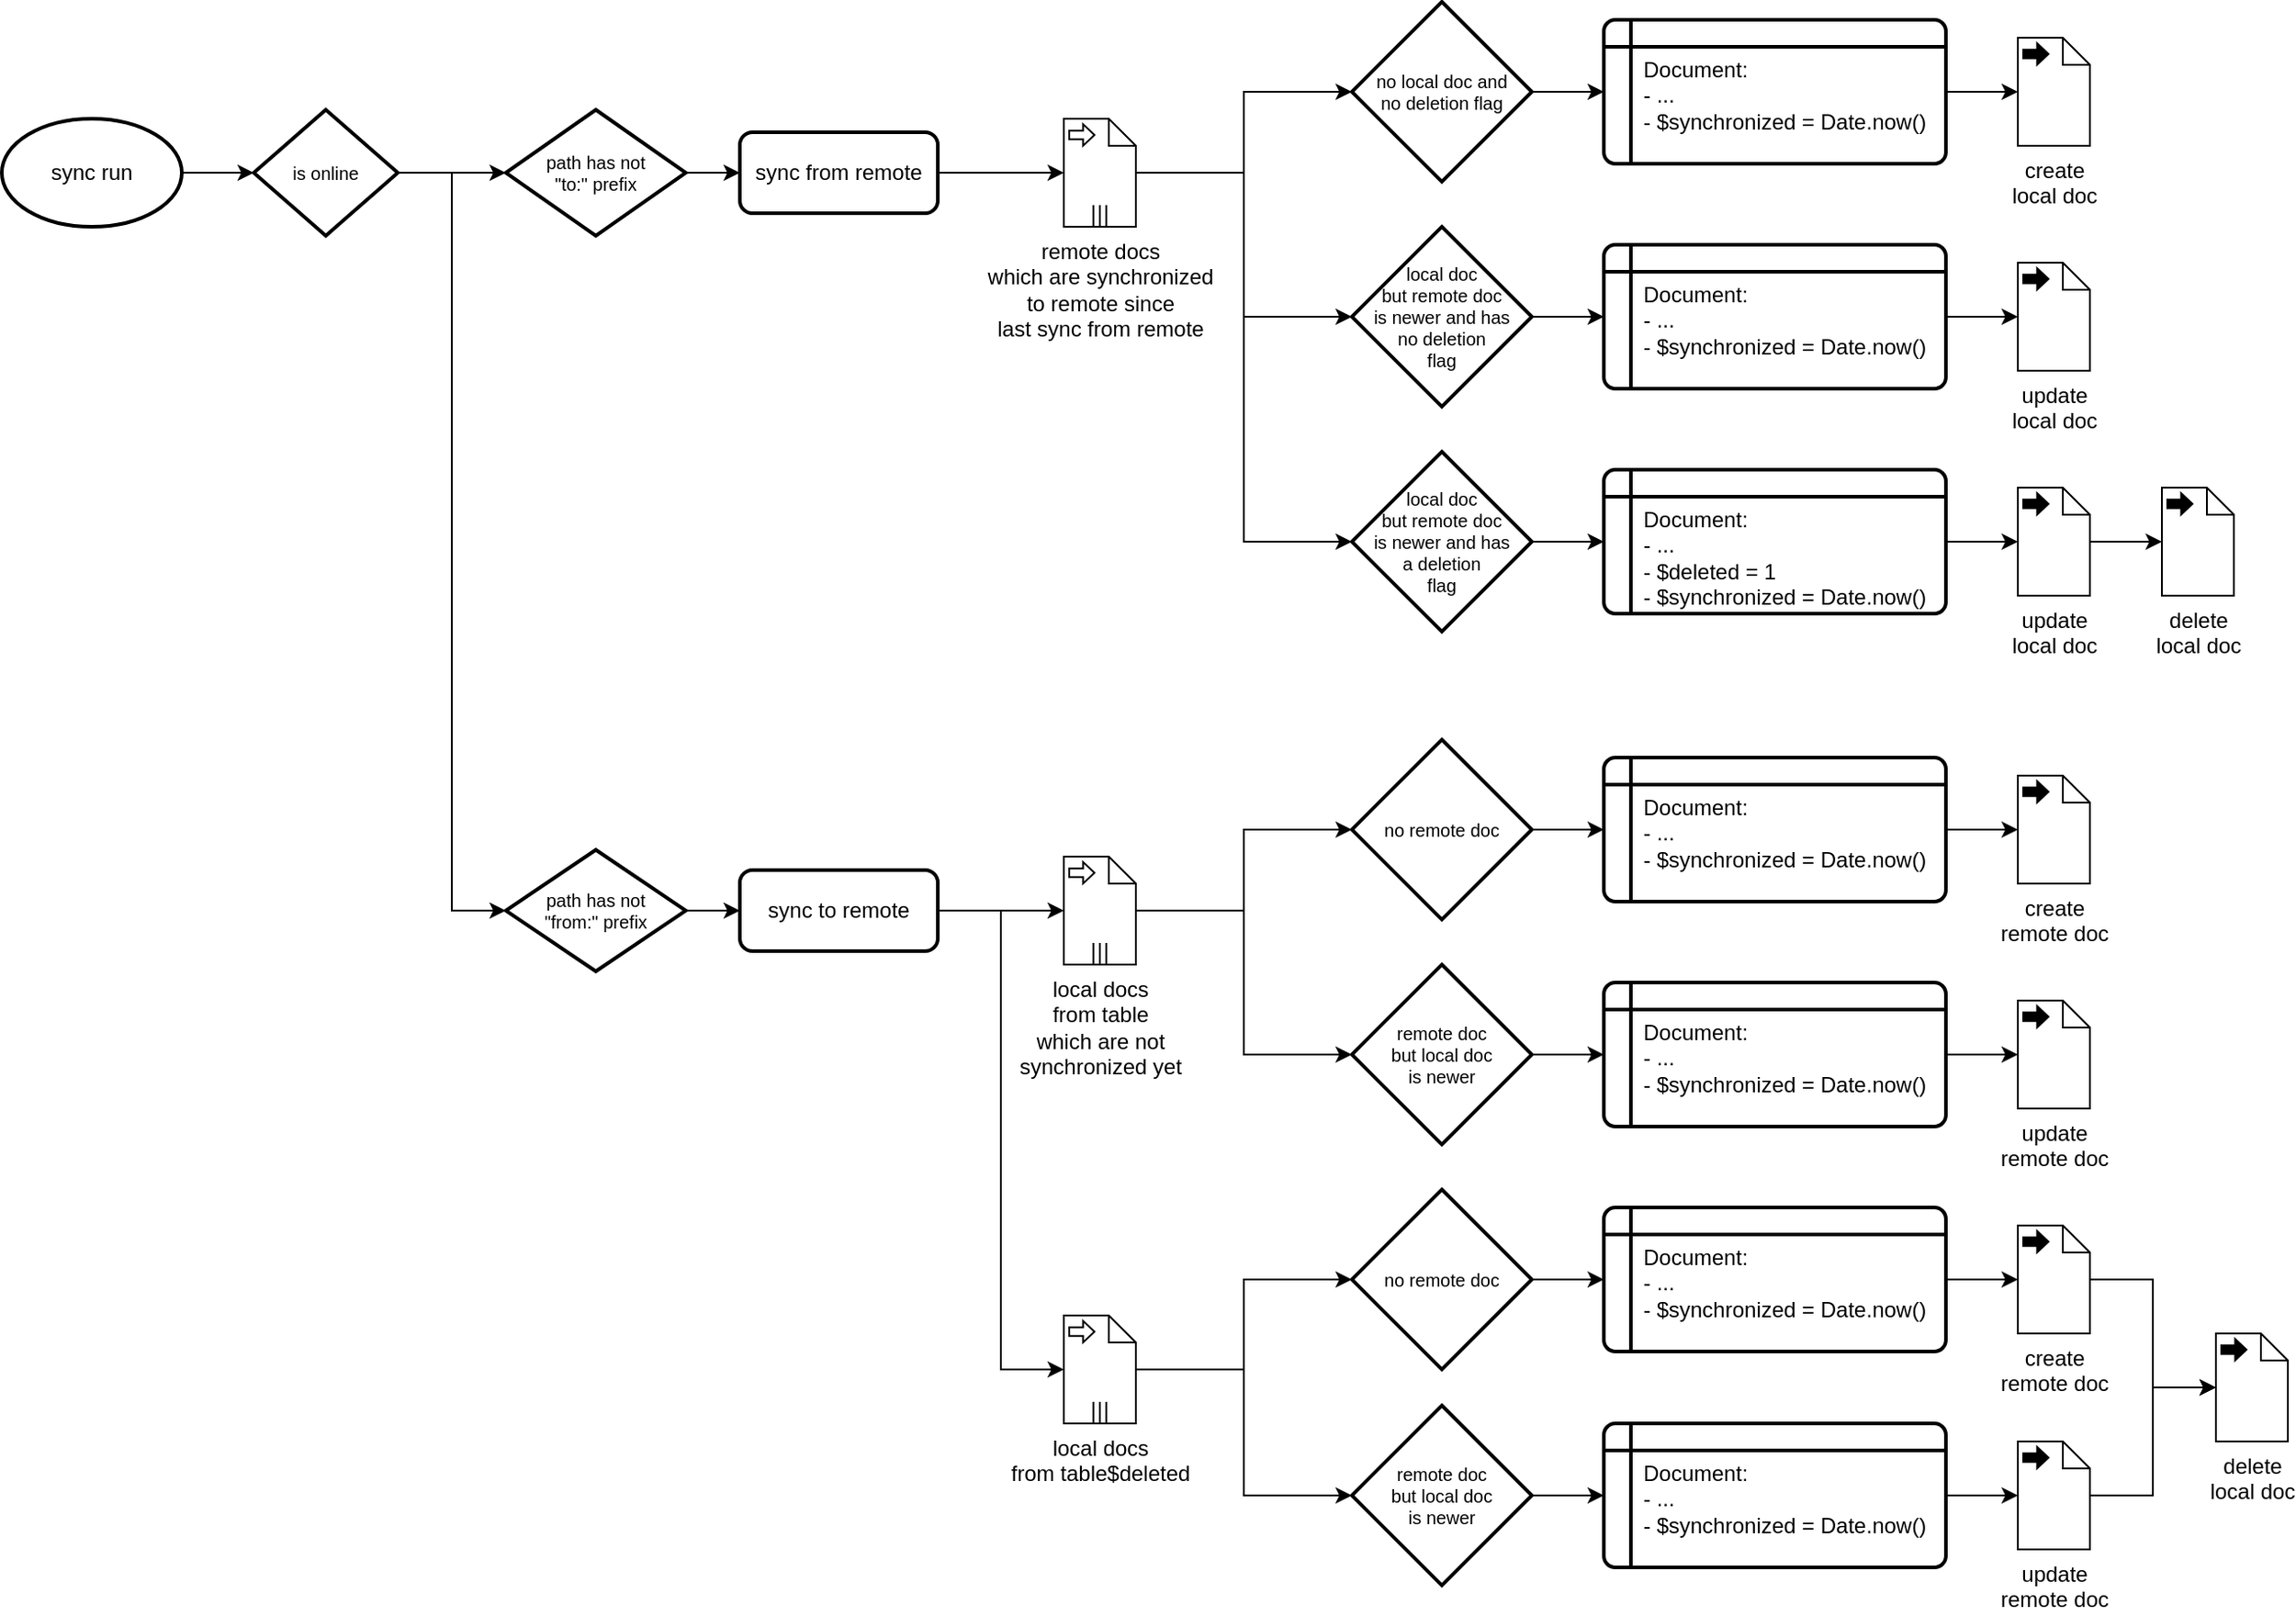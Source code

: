 <mxfile version="23.1.1" type="device">
  <diagram id="C5RBs43oDa-KdzZeNtuy" name="Page-1">
    <mxGraphModel dx="1294" dy="751" grid="1" gridSize="10" guides="1" tooltips="1" connect="1" arrows="1" fold="1" page="1" pageScale="1" pageWidth="827" pageHeight="1169" math="0" shadow="0">
      <root>
        <mxCell id="WIyWlLk6GJQsqaUBKTNV-0" />
        <mxCell id="WIyWlLk6GJQsqaUBKTNV-1" parent="WIyWlLk6GJQsqaUBKTNV-0" />
        <mxCell id="bWgWXcPsf9m89apia9PI-1" value="sync run" style="strokeWidth=2;html=1;shape=mxgraph.flowchart.start_1;whiteSpace=wrap;" vertex="1" parent="WIyWlLk6GJQsqaUBKTNV-1">
          <mxGeometry x="20" y="75" width="100" height="60" as="geometry" />
        </mxCell>
        <mxCell id="bWgWXcPsf9m89apia9PI-2" value="is online" style="strokeWidth=2;html=1;shape=mxgraph.flowchart.decision;whiteSpace=wrap;fontSize=10;" vertex="1" parent="WIyWlLk6GJQsqaUBKTNV-1">
          <mxGeometry x="160" y="70" width="80" height="70" as="geometry" />
        </mxCell>
        <mxCell id="bWgWXcPsf9m89apia9PI-18" style="edgeStyle=orthogonalEdgeStyle;rounded=0;orthogonalLoop=1;jettySize=auto;html=1;exitX=1;exitY=0.5;exitDx=0;exitDy=0;exitPerimeter=0;entryX=0;entryY=0.5;entryDx=0;entryDy=0;" edge="1" parent="WIyWlLk6GJQsqaUBKTNV-1" source="bWgWXcPsf9m89apia9PI-7" target="bWgWXcPsf9m89apia9PI-13">
          <mxGeometry relative="1" as="geometry" />
        </mxCell>
        <mxCell id="bWgWXcPsf9m89apia9PI-7" value="path has not&lt;br&gt;&quot;to:&quot; prefix" style="strokeWidth=2;html=1;shape=mxgraph.flowchart.decision;whiteSpace=wrap;fontSize=10;" vertex="1" parent="WIyWlLk6GJQsqaUBKTNV-1">
          <mxGeometry x="300" y="70" width="100" height="70" as="geometry" />
        </mxCell>
        <mxCell id="2h3q5sDtVweo8cAcQsdt-12" value="create&lt;br&gt;local doc" style="shape=mxgraph.bpmn.data;labelPosition=center;verticalLabelPosition=bottom;align=center;verticalAlign=top;size=15;html=1;bpmnTransferType=output;" parent="WIyWlLk6GJQsqaUBKTNV-1" vertex="1">
          <mxGeometry x="1140" y="30" width="40" height="60" as="geometry" />
        </mxCell>
        <mxCell id="bWgWXcPsf9m89apia9PI-116" style="edgeStyle=orthogonalEdgeStyle;rounded=0;orthogonalLoop=1;jettySize=auto;html=1;" edge="1" parent="WIyWlLk6GJQsqaUBKTNV-1" source="bWgWXcPsf9m89apia9PI-9" target="bWgWXcPsf9m89apia9PI-94">
          <mxGeometry relative="1" as="geometry" />
        </mxCell>
        <mxCell id="bWgWXcPsf9m89apia9PI-9" value="path has not&lt;br&gt;&quot;from:&quot; prefix" style="strokeWidth=2;html=1;shape=mxgraph.flowchart.decision;whiteSpace=wrap;fontSize=10;" vertex="1" parent="WIyWlLk6GJQsqaUBKTNV-1">
          <mxGeometry x="300" y="481.25" width="100" height="67.5" as="geometry" />
        </mxCell>
        <mxCell id="bWgWXcPsf9m89apia9PI-10" style="edgeStyle=orthogonalEdgeStyle;rounded=0;orthogonalLoop=1;jettySize=auto;html=1;exitX=1;exitY=0.5;exitDx=0;exitDy=0;exitPerimeter=0;entryX=0;entryY=0.5;entryDx=0;entryDy=0;entryPerimeter=0;" edge="1" parent="WIyWlLk6GJQsqaUBKTNV-1" source="bWgWXcPsf9m89apia9PI-2" target="bWgWXcPsf9m89apia9PI-7">
          <mxGeometry relative="1" as="geometry" />
        </mxCell>
        <mxCell id="bWgWXcPsf9m89apia9PI-11" style="edgeStyle=orthogonalEdgeStyle;rounded=0;orthogonalLoop=1;jettySize=auto;html=1;exitX=1;exitY=0.5;exitDx=0;exitDy=0;exitPerimeter=0;entryX=0;entryY=0.5;entryDx=0;entryDy=0;entryPerimeter=0;" edge="1" parent="WIyWlLk6GJQsqaUBKTNV-1" source="bWgWXcPsf9m89apia9PI-2" target="bWgWXcPsf9m89apia9PI-9">
          <mxGeometry relative="1" as="geometry" />
        </mxCell>
        <mxCell id="bWgWXcPsf9m89apia9PI-13" value="sync from remote" style="rounded=1;whiteSpace=wrap;html=1;absoluteArcSize=1;arcSize=14;strokeWidth=2;" vertex="1" parent="WIyWlLk6GJQsqaUBKTNV-1">
          <mxGeometry x="430" y="82.5" width="110" height="45" as="geometry" />
        </mxCell>
        <mxCell id="2h3q5sDtVweo8cAcQsdt-5" value="Document:&lt;br&gt;- ...&lt;br&gt;- $synchronized = Date.now()" style="shape=internalStorage;whiteSpace=wrap;html=1;dx=15;dy=15;rounded=1;arcSize=8;strokeWidth=2;spacing=0;verticalAlign=top;spacingTop=16;align=left;spacingLeft=22;" parent="WIyWlLk6GJQsqaUBKTNV-1" vertex="1">
          <mxGeometry x="910" y="20" width="190" height="80" as="geometry" />
        </mxCell>
        <mxCell id="bWgWXcPsf9m89apia9PI-65" style="edgeStyle=orthogonalEdgeStyle;rounded=0;orthogonalLoop=1;jettySize=auto;html=1;exitX=1;exitY=0.5;exitDx=0;exitDy=0;exitPerimeter=0;entryX=0;entryY=0.5;entryDx=0;entryDy=0;" edge="1" parent="WIyWlLk6GJQsqaUBKTNV-1" source="bWgWXcPsf9m89apia9PI-34" target="2h3q5sDtVweo8cAcQsdt-5">
          <mxGeometry relative="1" as="geometry" />
        </mxCell>
        <mxCell id="bWgWXcPsf9m89apia9PI-34" value="no local doc and&lt;br&gt;no deletion flag" style="strokeWidth=2;html=1;shape=mxgraph.flowchart.decision;whiteSpace=wrap;fontSize=10;" vertex="1" parent="WIyWlLk6GJQsqaUBKTNV-1">
          <mxGeometry x="770" y="10" width="100" height="100" as="geometry" />
        </mxCell>
        <mxCell id="bWgWXcPsf9m89apia9PI-125" style="edgeStyle=orthogonalEdgeStyle;rounded=0;orthogonalLoop=1;jettySize=auto;html=1;" edge="1" parent="WIyWlLk6GJQsqaUBKTNV-1" source="bWgWXcPsf9m89apia9PI-41" target="bWgWXcPsf9m89apia9PI-34">
          <mxGeometry relative="1" as="geometry" />
        </mxCell>
        <mxCell id="bWgWXcPsf9m89apia9PI-126" style="edgeStyle=orthogonalEdgeStyle;rounded=0;orthogonalLoop=1;jettySize=auto;html=1;" edge="1" parent="WIyWlLk6GJQsqaUBKTNV-1" source="bWgWXcPsf9m89apia9PI-41" target="bWgWXcPsf9m89apia9PI-53">
          <mxGeometry relative="1" as="geometry" />
        </mxCell>
        <mxCell id="bWgWXcPsf9m89apia9PI-41" value="remote docs&lt;br&gt;which are synchronized&lt;br&gt;to remote since&lt;br&gt;last sync from remote" style="shape=mxgraph.bpmn.data;labelPosition=center;verticalLabelPosition=bottom;align=center;verticalAlign=top;size=15;html=1;bpmnTransferType=input;isCollection=1;" vertex="1" parent="WIyWlLk6GJQsqaUBKTNV-1">
          <mxGeometry x="610" y="75" width="40" height="60" as="geometry" />
        </mxCell>
        <mxCell id="bWgWXcPsf9m89apia9PI-42" style="edgeStyle=orthogonalEdgeStyle;rounded=0;orthogonalLoop=1;jettySize=auto;html=1;exitX=1;exitY=0.5;exitDx=0;exitDy=0;entryX=0;entryY=0.5;entryDx=0;entryDy=0;entryPerimeter=0;" edge="1" parent="WIyWlLk6GJQsqaUBKTNV-1" source="bWgWXcPsf9m89apia9PI-13" target="bWgWXcPsf9m89apia9PI-41">
          <mxGeometry relative="1" as="geometry" />
        </mxCell>
        <mxCell id="bWgWXcPsf9m89apia9PI-68" style="edgeStyle=orthogonalEdgeStyle;rounded=0;orthogonalLoop=1;jettySize=auto;html=1;exitX=1;exitY=0.5;exitDx=0;exitDy=0;exitPerimeter=0;entryX=0;entryY=0.5;entryDx=0;entryDy=0;" edge="1" parent="WIyWlLk6GJQsqaUBKTNV-1" source="bWgWXcPsf9m89apia9PI-53" target="bWgWXcPsf9m89apia9PI-67">
          <mxGeometry relative="1" as="geometry" />
        </mxCell>
        <mxCell id="bWgWXcPsf9m89apia9PI-53" value="local doc&lt;br&gt;but remote&amp;nbsp;doc&lt;br&gt;is newer&amp;nbsp;and has&lt;br&gt;no deletion&lt;br style=&quot;font-size: 10px;&quot;&gt;flag" style="strokeWidth=2;html=1;shape=mxgraph.flowchart.decision;whiteSpace=wrap;fontSize=10;" vertex="1" parent="WIyWlLk6GJQsqaUBKTNV-1">
          <mxGeometry x="770" y="135" width="100" height="100" as="geometry" />
        </mxCell>
        <mxCell id="bWgWXcPsf9m89apia9PI-54" value="update&lt;br&gt;local doc" style="shape=mxgraph.bpmn.data;labelPosition=center;verticalLabelPosition=bottom;align=center;verticalAlign=top;size=15;html=1;bpmnTransferType=output;" vertex="1" parent="WIyWlLk6GJQsqaUBKTNV-1">
          <mxGeometry x="1140" y="155" width="40" height="60" as="geometry" />
        </mxCell>
        <mxCell id="bWgWXcPsf9m89apia9PI-72" style="edgeStyle=orthogonalEdgeStyle;rounded=0;orthogonalLoop=1;jettySize=auto;html=1;exitX=1;exitY=0.5;exitDx=0;exitDy=0;exitPerimeter=0;entryX=0;entryY=0.5;entryDx=0;entryDy=0;" edge="1" parent="WIyWlLk6GJQsqaUBKTNV-1" source="bWgWXcPsf9m89apia9PI-59" target="bWgWXcPsf9m89apia9PI-71">
          <mxGeometry relative="1" as="geometry" />
        </mxCell>
        <mxCell id="bWgWXcPsf9m89apia9PI-59" value="local doc&lt;br&gt;but remote&amp;nbsp;doc&lt;br&gt;is newer&amp;nbsp;and has&lt;br&gt;a deletion&lt;br style=&quot;font-size: 10px;&quot;&gt;flag" style="strokeWidth=2;html=1;shape=mxgraph.flowchart.decision;whiteSpace=wrap;fontSize=10;" vertex="1" parent="WIyWlLk6GJQsqaUBKTNV-1">
          <mxGeometry x="770" y="260" width="100" height="100" as="geometry" />
        </mxCell>
        <mxCell id="bWgWXcPsf9m89apia9PI-66" style="edgeStyle=orthogonalEdgeStyle;rounded=0;orthogonalLoop=1;jettySize=auto;html=1;exitX=1;exitY=0.5;exitDx=0;exitDy=0;entryX=0;entryY=0.5;entryDx=0;entryDy=0;entryPerimeter=0;" edge="1" parent="WIyWlLk6GJQsqaUBKTNV-1" source="2h3q5sDtVweo8cAcQsdt-5" target="2h3q5sDtVweo8cAcQsdt-12">
          <mxGeometry relative="1" as="geometry" />
        </mxCell>
        <mxCell id="bWgWXcPsf9m89apia9PI-67" value="Document:&lt;br&gt;- ...&lt;br&gt;- $synchronized = Date.now()" style="shape=internalStorage;whiteSpace=wrap;html=1;dx=15;dy=15;rounded=1;arcSize=8;strokeWidth=2;spacing=0;verticalAlign=top;spacingTop=16;align=left;spacingLeft=22;" vertex="1" parent="WIyWlLk6GJQsqaUBKTNV-1">
          <mxGeometry x="910" y="145" width="190" height="80" as="geometry" />
        </mxCell>
        <mxCell id="bWgWXcPsf9m89apia9PI-69" style="edgeStyle=orthogonalEdgeStyle;rounded=0;orthogonalLoop=1;jettySize=auto;html=1;exitX=1;exitY=0.5;exitDx=0;exitDy=0;entryX=0;entryY=0.5;entryDx=0;entryDy=0;entryPerimeter=0;" edge="1" parent="WIyWlLk6GJQsqaUBKTNV-1" source="bWgWXcPsf9m89apia9PI-67" target="bWgWXcPsf9m89apia9PI-54">
          <mxGeometry relative="1" as="geometry" />
        </mxCell>
        <mxCell id="bWgWXcPsf9m89apia9PI-71" value="Document:&lt;br&gt;- ...&lt;br&gt;- $deleted = 1&lt;br&gt;- $synchronized = Date.now()" style="shape=internalStorage;whiteSpace=wrap;html=1;dx=15;dy=15;rounded=1;arcSize=8;strokeWidth=2;spacing=0;verticalAlign=top;spacingTop=16;align=left;spacingLeft=22;" vertex="1" parent="WIyWlLk6GJQsqaUBKTNV-1">
          <mxGeometry x="910" y="270" width="190" height="80" as="geometry" />
        </mxCell>
        <mxCell id="bWgWXcPsf9m89apia9PI-131" style="edgeStyle=orthogonalEdgeStyle;rounded=0;orthogonalLoop=1;jettySize=auto;html=1;" edge="1" parent="WIyWlLk6GJQsqaUBKTNV-1" source="bWgWXcPsf9m89apia9PI-73" target="bWgWXcPsf9m89apia9PI-74">
          <mxGeometry relative="1" as="geometry" />
        </mxCell>
        <mxCell id="bWgWXcPsf9m89apia9PI-73" value="update&lt;br&gt;local doc" style="shape=mxgraph.bpmn.data;labelPosition=center;verticalLabelPosition=bottom;align=center;verticalAlign=top;size=15;html=1;bpmnTransferType=output;" vertex="1" parent="WIyWlLk6GJQsqaUBKTNV-1">
          <mxGeometry x="1140" y="280" width="40" height="60" as="geometry" />
        </mxCell>
        <mxCell id="bWgWXcPsf9m89apia9PI-74" value="delete&lt;br&gt;local doc" style="shape=mxgraph.bpmn.data;labelPosition=center;verticalLabelPosition=bottom;align=center;verticalAlign=top;size=15;html=1;bpmnTransferType=output;" vertex="1" parent="WIyWlLk6GJQsqaUBKTNV-1">
          <mxGeometry x="1220" y="280" width="40" height="60" as="geometry" />
        </mxCell>
        <mxCell id="bWgWXcPsf9m89apia9PI-85" style="edgeStyle=orthogonalEdgeStyle;rounded=0;orthogonalLoop=1;jettySize=auto;html=1;exitX=1;exitY=0.5;exitDx=0;exitDy=0;entryX=0;entryY=0.5;entryDx=0;entryDy=0;entryPerimeter=0;" edge="1" parent="WIyWlLk6GJQsqaUBKTNV-1" source="bWgWXcPsf9m89apia9PI-71" target="bWgWXcPsf9m89apia9PI-73">
          <mxGeometry relative="1" as="geometry" />
        </mxCell>
        <mxCell id="bWgWXcPsf9m89apia9PI-87" style="edgeStyle=orthogonalEdgeStyle;rounded=0;orthogonalLoop=1;jettySize=auto;html=1;exitX=1;exitY=0.5;exitDx=0;exitDy=0;exitPerimeter=0;entryX=0;entryY=0.5;entryDx=0;entryDy=0;entryPerimeter=0;" edge="1" parent="WIyWlLk6GJQsqaUBKTNV-1" source="bWgWXcPsf9m89apia9PI-1" target="bWgWXcPsf9m89apia9PI-2">
          <mxGeometry relative="1" as="geometry" />
        </mxCell>
        <mxCell id="bWgWXcPsf9m89apia9PI-93" value="create&lt;br&gt;remote doc" style="shape=mxgraph.bpmn.data;labelPosition=center;verticalLabelPosition=bottom;align=center;verticalAlign=top;size=15;html=1;bpmnTransferType=output;" vertex="1" parent="WIyWlLk6GJQsqaUBKTNV-1">
          <mxGeometry x="1140" y="440" width="40" height="60" as="geometry" />
        </mxCell>
        <mxCell id="bWgWXcPsf9m89apia9PI-94" value="sync to remote" style="rounded=1;whiteSpace=wrap;html=1;absoluteArcSize=1;arcSize=14;strokeWidth=2;" vertex="1" parent="WIyWlLk6GJQsqaUBKTNV-1">
          <mxGeometry x="430" y="492.5" width="110" height="45" as="geometry" />
        </mxCell>
        <mxCell id="bWgWXcPsf9m89apia9PI-95" value="Document:&lt;br&gt;- ...&lt;br&gt;- $synchronized = Date.now()" style="shape=internalStorage;whiteSpace=wrap;html=1;dx=15;dy=15;rounded=1;arcSize=8;strokeWidth=2;spacing=0;verticalAlign=top;spacingTop=16;align=left;spacingLeft=22;" vertex="1" parent="WIyWlLk6GJQsqaUBKTNV-1">
          <mxGeometry x="910" y="430" width="190" height="80" as="geometry" />
        </mxCell>
        <mxCell id="bWgWXcPsf9m89apia9PI-96" style="edgeStyle=orthogonalEdgeStyle;rounded=0;orthogonalLoop=1;jettySize=auto;html=1;exitX=1;exitY=0.5;exitDx=0;exitDy=0;exitPerimeter=0;entryX=0;entryY=0.5;entryDx=0;entryDy=0;" edge="1" parent="WIyWlLk6GJQsqaUBKTNV-1" source="bWgWXcPsf9m89apia9PI-97" target="bWgWXcPsf9m89apia9PI-95">
          <mxGeometry relative="1" as="geometry" />
        </mxCell>
        <mxCell id="bWgWXcPsf9m89apia9PI-97" value="no remote doc" style="strokeWidth=2;html=1;shape=mxgraph.flowchart.decision;whiteSpace=wrap;fontSize=10;" vertex="1" parent="WIyWlLk6GJQsqaUBKTNV-1">
          <mxGeometry x="770" y="420" width="100" height="100" as="geometry" />
        </mxCell>
        <mxCell id="bWgWXcPsf9m89apia9PI-123" style="edgeStyle=orthogonalEdgeStyle;rounded=0;orthogonalLoop=1;jettySize=auto;html=1;" edge="1" parent="WIyWlLk6GJQsqaUBKTNV-1" source="bWgWXcPsf9m89apia9PI-98" target="bWgWXcPsf9m89apia9PI-97">
          <mxGeometry relative="1" as="geometry" />
        </mxCell>
        <mxCell id="bWgWXcPsf9m89apia9PI-124" style="edgeStyle=orthogonalEdgeStyle;rounded=0;orthogonalLoop=1;jettySize=auto;html=1;" edge="1" parent="WIyWlLk6GJQsqaUBKTNV-1" source="bWgWXcPsf9m89apia9PI-98" target="bWgWXcPsf9m89apia9PI-103">
          <mxGeometry relative="1" as="geometry" />
        </mxCell>
        <mxCell id="bWgWXcPsf9m89apia9PI-98" value="local docs&lt;br&gt;from table&lt;br&gt;which are not&lt;br&gt;synchronized yet" style="shape=mxgraph.bpmn.data;labelPosition=center;verticalLabelPosition=bottom;align=center;verticalAlign=top;size=15;html=1;bpmnTransferType=input;isCollection=1;" vertex="1" parent="WIyWlLk6GJQsqaUBKTNV-1">
          <mxGeometry x="610" y="485" width="40" height="60" as="geometry" />
        </mxCell>
        <mxCell id="bWgWXcPsf9m89apia9PI-99" style="edgeStyle=orthogonalEdgeStyle;rounded=0;orthogonalLoop=1;jettySize=auto;html=1;exitX=1;exitY=0.5;exitDx=0;exitDy=0;entryX=0;entryY=0.5;entryDx=0;entryDy=0;entryPerimeter=0;" edge="1" parent="WIyWlLk6GJQsqaUBKTNV-1" source="bWgWXcPsf9m89apia9PI-94" target="bWgWXcPsf9m89apia9PI-98">
          <mxGeometry relative="1" as="geometry" />
        </mxCell>
        <mxCell id="bWgWXcPsf9m89apia9PI-102" style="edgeStyle=orthogonalEdgeStyle;rounded=0;orthogonalLoop=1;jettySize=auto;html=1;exitX=1;exitY=0.5;exitDx=0;exitDy=0;exitPerimeter=0;entryX=0;entryY=0.5;entryDx=0;entryDy=0;" edge="1" parent="WIyWlLk6GJQsqaUBKTNV-1" source="bWgWXcPsf9m89apia9PI-103" target="bWgWXcPsf9m89apia9PI-109">
          <mxGeometry relative="1" as="geometry" />
        </mxCell>
        <mxCell id="bWgWXcPsf9m89apia9PI-103" value="remote doc&lt;br&gt;but local doc&lt;br&gt;is newer" style="strokeWidth=2;html=1;shape=mxgraph.flowchart.decision;whiteSpace=wrap;fontSize=10;" vertex="1" parent="WIyWlLk6GJQsqaUBKTNV-1">
          <mxGeometry x="770" y="545" width="100" height="100" as="geometry" />
        </mxCell>
        <mxCell id="bWgWXcPsf9m89apia9PI-104" value="update&lt;br&gt;remote doc" style="shape=mxgraph.bpmn.data;labelPosition=center;verticalLabelPosition=bottom;align=center;verticalAlign=top;size=15;html=1;bpmnTransferType=output;" vertex="1" parent="WIyWlLk6GJQsqaUBKTNV-1">
          <mxGeometry x="1140" y="565" width="40" height="60" as="geometry" />
        </mxCell>
        <mxCell id="bWgWXcPsf9m89apia9PI-106" style="edgeStyle=orthogonalEdgeStyle;rounded=0;orthogonalLoop=1;jettySize=auto;html=1;exitX=1;exitY=0.5;exitDx=0;exitDy=0;exitPerimeter=0;entryX=0;entryY=0.5;entryDx=0;entryDy=0;" edge="1" parent="WIyWlLk6GJQsqaUBKTNV-1" source="bWgWXcPsf9m89apia9PI-107" target="bWgWXcPsf9m89apia9PI-111">
          <mxGeometry relative="1" as="geometry" />
        </mxCell>
        <mxCell id="bWgWXcPsf9m89apia9PI-107" value="no remote doc" style="strokeWidth=2;html=1;shape=mxgraph.flowchart.decision;whiteSpace=wrap;fontSize=10;" vertex="1" parent="WIyWlLk6GJQsqaUBKTNV-1">
          <mxGeometry x="770" y="670" width="100" height="100" as="geometry" />
        </mxCell>
        <mxCell id="bWgWXcPsf9m89apia9PI-108" style="edgeStyle=orthogonalEdgeStyle;rounded=0;orthogonalLoop=1;jettySize=auto;html=1;exitX=1;exitY=0.5;exitDx=0;exitDy=0;entryX=0;entryY=0.5;entryDx=0;entryDy=0;entryPerimeter=0;" edge="1" parent="WIyWlLk6GJQsqaUBKTNV-1" source="bWgWXcPsf9m89apia9PI-95" target="bWgWXcPsf9m89apia9PI-93">
          <mxGeometry relative="1" as="geometry" />
        </mxCell>
        <mxCell id="bWgWXcPsf9m89apia9PI-109" value="Document:&lt;br&gt;- ...&lt;br&gt;- $synchronized = Date.now()" style="shape=internalStorage;whiteSpace=wrap;html=1;dx=15;dy=15;rounded=1;arcSize=8;strokeWidth=2;spacing=0;verticalAlign=top;spacingTop=16;align=left;spacingLeft=22;" vertex="1" parent="WIyWlLk6GJQsqaUBKTNV-1">
          <mxGeometry x="910" y="555" width="190" height="80" as="geometry" />
        </mxCell>
        <mxCell id="bWgWXcPsf9m89apia9PI-110" style="edgeStyle=orthogonalEdgeStyle;rounded=0;orthogonalLoop=1;jettySize=auto;html=1;exitX=1;exitY=0.5;exitDx=0;exitDy=0;entryX=0;entryY=0.5;entryDx=0;entryDy=0;entryPerimeter=0;" edge="1" parent="WIyWlLk6GJQsqaUBKTNV-1" source="bWgWXcPsf9m89apia9PI-109" target="bWgWXcPsf9m89apia9PI-104">
          <mxGeometry relative="1" as="geometry" />
        </mxCell>
        <mxCell id="bWgWXcPsf9m89apia9PI-111" value="Document:&lt;br&gt;- ...&lt;br&gt;- $synchronized = Date.now()" style="shape=internalStorage;whiteSpace=wrap;html=1;dx=15;dy=15;rounded=1;arcSize=8;strokeWidth=2;spacing=0;verticalAlign=top;spacingTop=16;align=left;spacingLeft=22;" vertex="1" parent="WIyWlLk6GJQsqaUBKTNV-1">
          <mxGeometry x="910" y="680" width="190" height="80" as="geometry" />
        </mxCell>
        <mxCell id="bWgWXcPsf9m89apia9PI-112" value="create&lt;br&gt;remote doc" style="shape=mxgraph.bpmn.data;labelPosition=center;verticalLabelPosition=bottom;align=center;verticalAlign=top;size=15;html=1;bpmnTransferType=output;" vertex="1" parent="WIyWlLk6GJQsqaUBKTNV-1">
          <mxGeometry x="1140" y="690" width="40" height="60" as="geometry" />
        </mxCell>
        <mxCell id="bWgWXcPsf9m89apia9PI-113" value="delete&lt;br&gt;local doc" style="shape=mxgraph.bpmn.data;labelPosition=center;verticalLabelPosition=bottom;align=center;verticalAlign=top;size=15;html=1;bpmnTransferType=output;" vertex="1" parent="WIyWlLk6GJQsqaUBKTNV-1">
          <mxGeometry x="1250" y="750" width="40" height="60" as="geometry" />
        </mxCell>
        <mxCell id="bWgWXcPsf9m89apia9PI-114" style="edgeStyle=orthogonalEdgeStyle;rounded=0;orthogonalLoop=1;jettySize=auto;html=1;exitX=1;exitY=0.5;exitDx=0;exitDy=0;entryX=0;entryY=0.5;entryDx=0;entryDy=0;entryPerimeter=0;" edge="1" parent="WIyWlLk6GJQsqaUBKTNV-1" source="bWgWXcPsf9m89apia9PI-111" target="bWgWXcPsf9m89apia9PI-112">
          <mxGeometry relative="1" as="geometry" />
        </mxCell>
        <mxCell id="bWgWXcPsf9m89apia9PI-122" style="edgeStyle=orthogonalEdgeStyle;rounded=0;orthogonalLoop=1;jettySize=auto;html=1;" edge="1" parent="WIyWlLk6GJQsqaUBKTNV-1" source="bWgWXcPsf9m89apia9PI-121" target="bWgWXcPsf9m89apia9PI-107">
          <mxGeometry relative="1" as="geometry" />
        </mxCell>
        <mxCell id="bWgWXcPsf9m89apia9PI-139" style="edgeStyle=orthogonalEdgeStyle;rounded=0;orthogonalLoop=1;jettySize=auto;html=1;" edge="1" parent="WIyWlLk6GJQsqaUBKTNV-1" source="bWgWXcPsf9m89apia9PI-121" target="bWgWXcPsf9m89apia9PI-138">
          <mxGeometry relative="1" as="geometry" />
        </mxCell>
        <mxCell id="bWgWXcPsf9m89apia9PI-121" value="local docs&lt;br&gt;from table$deleted" style="shape=mxgraph.bpmn.data;labelPosition=center;verticalLabelPosition=bottom;align=center;verticalAlign=top;size=15;html=1;bpmnTransferType=input;isCollection=1;" vertex="1" parent="WIyWlLk6GJQsqaUBKTNV-1">
          <mxGeometry x="610" y="740" width="40" height="60" as="geometry" />
        </mxCell>
        <mxCell id="bWgWXcPsf9m89apia9PI-129" style="edgeStyle=orthogonalEdgeStyle;rounded=0;orthogonalLoop=1;jettySize=auto;html=1;entryX=0;entryY=0.5;entryDx=0;entryDy=0;entryPerimeter=0;" edge="1" parent="WIyWlLk6GJQsqaUBKTNV-1" source="bWgWXcPsf9m89apia9PI-41" target="bWgWXcPsf9m89apia9PI-59">
          <mxGeometry relative="1" as="geometry" />
        </mxCell>
        <mxCell id="bWgWXcPsf9m89apia9PI-134" style="edgeStyle=orthogonalEdgeStyle;rounded=0;orthogonalLoop=1;jettySize=auto;html=1;entryX=0;entryY=0.5;entryDx=0;entryDy=0;entryPerimeter=0;" edge="1" parent="WIyWlLk6GJQsqaUBKTNV-1" source="bWgWXcPsf9m89apia9PI-94" target="bWgWXcPsf9m89apia9PI-121">
          <mxGeometry relative="1" as="geometry" />
        </mxCell>
        <mxCell id="bWgWXcPsf9m89apia9PI-140" style="edgeStyle=orthogonalEdgeStyle;rounded=0;orthogonalLoop=1;jettySize=auto;html=1;entryX=0;entryY=0.5;entryDx=0;entryDy=0;entryPerimeter=0;" edge="1" parent="WIyWlLk6GJQsqaUBKTNV-1" source="bWgWXcPsf9m89apia9PI-135" target="bWgWXcPsf9m89apia9PI-113">
          <mxGeometry relative="1" as="geometry" />
        </mxCell>
        <mxCell id="bWgWXcPsf9m89apia9PI-135" value="update&lt;br&gt;remote doc" style="shape=mxgraph.bpmn.data;labelPosition=center;verticalLabelPosition=bottom;align=center;verticalAlign=top;size=15;html=1;bpmnTransferType=output;" vertex="1" parent="WIyWlLk6GJQsqaUBKTNV-1">
          <mxGeometry x="1140" y="810" width="40" height="60" as="geometry" />
        </mxCell>
        <mxCell id="bWgWXcPsf9m89apia9PI-136" value="Document:&lt;br style=&quot;border-color: var(--border-color);&quot;&gt;- ...&lt;br&gt;- $synchronized = Date.now()" style="shape=internalStorage;whiteSpace=wrap;html=1;dx=15;dy=15;rounded=1;arcSize=8;strokeWidth=2;spacing=0;verticalAlign=top;spacingTop=16;align=left;spacingLeft=22;" vertex="1" parent="WIyWlLk6GJQsqaUBKTNV-1">
          <mxGeometry x="910" y="800" width="190" height="80" as="geometry" />
        </mxCell>
        <mxCell id="bWgWXcPsf9m89apia9PI-137" style="edgeStyle=orthogonalEdgeStyle;rounded=0;orthogonalLoop=1;jettySize=auto;html=1;exitX=1;exitY=0.5;exitDx=0;exitDy=0;entryX=0;entryY=0.5;entryDx=0;entryDy=0;entryPerimeter=0;" edge="1" parent="WIyWlLk6GJQsqaUBKTNV-1" source="bWgWXcPsf9m89apia9PI-136" target="bWgWXcPsf9m89apia9PI-135">
          <mxGeometry relative="1" as="geometry" />
        </mxCell>
        <mxCell id="bWgWXcPsf9m89apia9PI-144" style="edgeStyle=orthogonalEdgeStyle;rounded=0;orthogonalLoop=1;jettySize=auto;html=1;" edge="1" parent="WIyWlLk6GJQsqaUBKTNV-1" source="bWgWXcPsf9m89apia9PI-138" target="bWgWXcPsf9m89apia9PI-136">
          <mxGeometry relative="1" as="geometry" />
        </mxCell>
        <mxCell id="bWgWXcPsf9m89apia9PI-138" value="remote doc&lt;br&gt;but local doc&lt;br&gt;is newer" style="strokeWidth=2;html=1;shape=mxgraph.flowchart.decision;whiteSpace=wrap;fontSize=10;" vertex="1" parent="WIyWlLk6GJQsqaUBKTNV-1">
          <mxGeometry x="770" y="790" width="100" height="100" as="geometry" />
        </mxCell>
        <mxCell id="bWgWXcPsf9m89apia9PI-141" style="edgeStyle=orthogonalEdgeStyle;rounded=0;orthogonalLoop=1;jettySize=auto;html=1;entryX=0;entryY=0.5;entryDx=0;entryDy=0;entryPerimeter=0;" edge="1" parent="WIyWlLk6GJQsqaUBKTNV-1" source="bWgWXcPsf9m89apia9PI-112" target="bWgWXcPsf9m89apia9PI-113">
          <mxGeometry relative="1" as="geometry">
            <mxPoint x="1270" y="790" as="targetPoint" />
          </mxGeometry>
        </mxCell>
      </root>
    </mxGraphModel>
  </diagram>
</mxfile>
